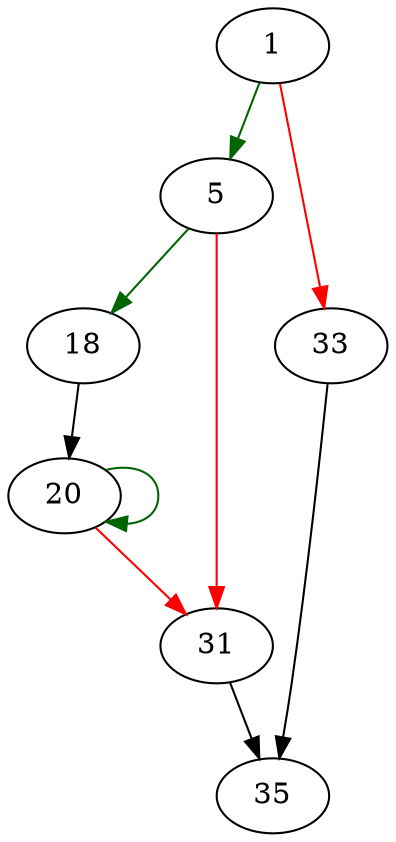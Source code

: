 strict digraph "mbslen" {
	// Node definitions.
	1 [entry=true];
	5;
	33;
	18;
	31;
	20;
	35;

	// Edge definitions.
	1 -> 5 [
		color=darkgreen
		cond=true
	];
	1 -> 33 [
		color=red
		cond=false
	];
	5 -> 18 [
		color=darkgreen
		cond=true
	];
	5 -> 31 [
		color=red
		cond=false
	];
	33 -> 35;
	18 -> 20;
	31 -> 35;
	20 -> 31 [
		color=red
		cond=false
	];
	20 -> 20 [
		color=darkgreen
		cond=true
	];
}